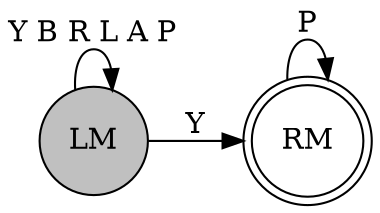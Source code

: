 digraph g {
rankdir=LR;
LM[shape=circle, style=filled, fillcolor=gray];
RM[shape=doublecircle];
LM -> RM [label=Y];
LM -> LM [label="Y B R L A P"];
RM -> RM [label=P];
}
